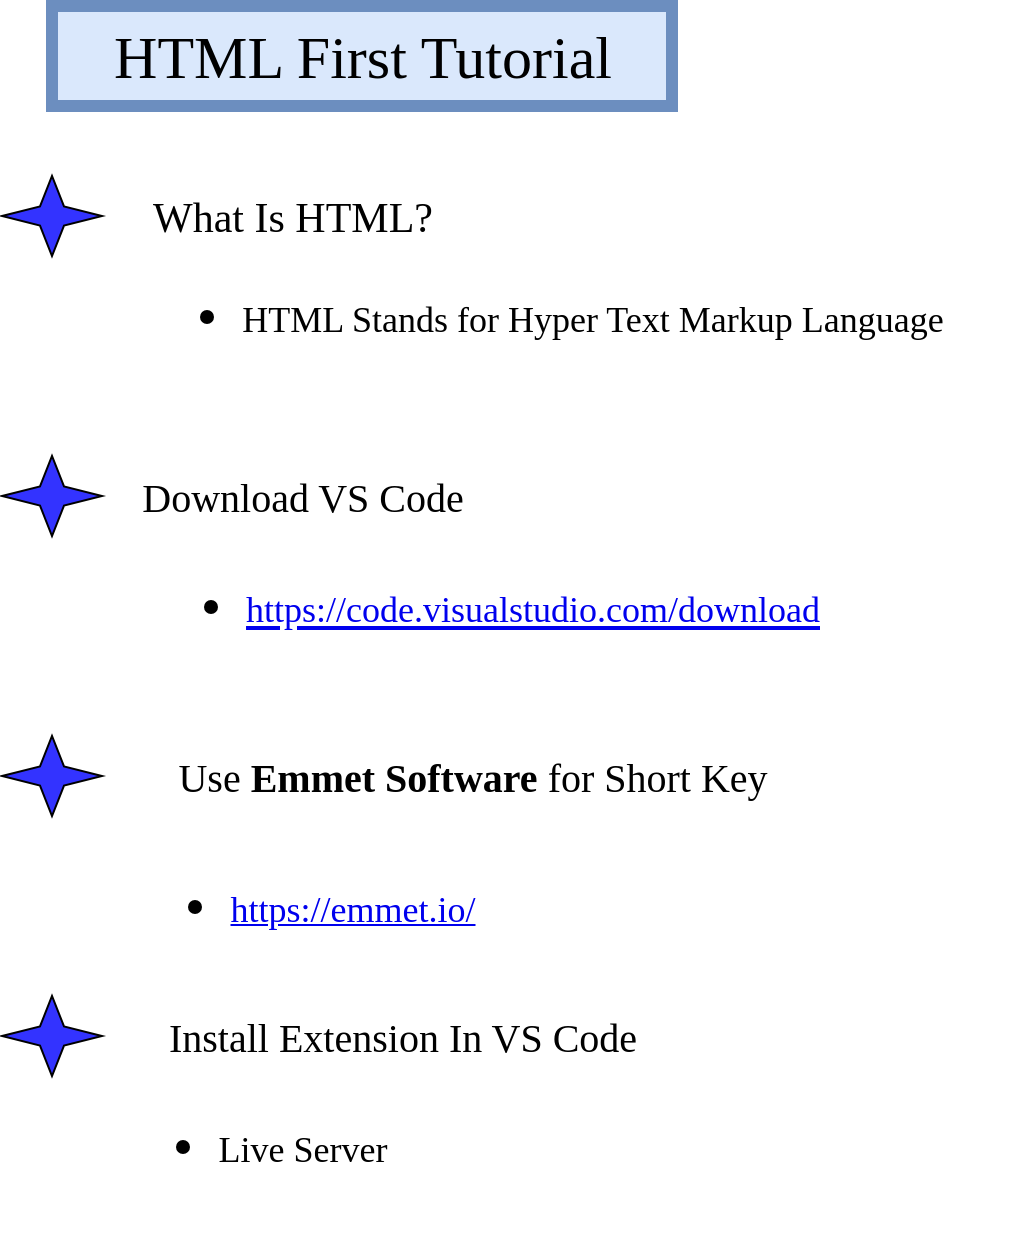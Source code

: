 <mxfile version="24.7.10">
  <diagram name="Page-1" id="IkVXpdRaMWaMDvUIDPMb">
    <mxGraphModel dx="1716" dy="529" grid="1" gridSize="10" guides="1" tooltips="1" connect="1" arrows="1" fold="1" page="1" pageScale="1" pageWidth="827" pageHeight="1169" math="0" shadow="0">
      <root>
        <mxCell id="0" />
        <mxCell id="1" parent="0" />
        <mxCell id="fuZWJDJsPdj-rpDP-LzW-1" value="&lt;font style=&quot;font-size: 30px;&quot;&gt;HTML First Tutorial&lt;/font&gt;" style="text;html=1;align=center;verticalAlign=middle;resizable=0;points=[];autosize=1;strokeColor=#6c8ebf;fillColor=#dae8fc;fontFamily=Comic Sans MS;strokeWidth=6;" vertex="1" parent="1">
          <mxGeometry x="-760" y="35" width="310" height="50" as="geometry" />
        </mxCell>
        <mxCell id="fuZWJDJsPdj-rpDP-LzW-15" value="&lt;font style=&quot;font-size: 21px;&quot;&gt;What Is HTML?&lt;/font&gt;" style="text;html=1;align=center;verticalAlign=middle;resizable=0;points=[];autosize=1;strokeColor=none;fillColor=none;fontFamily=Comic Sans MS;fontSize=24;fontColor=default;" vertex="1" parent="1">
          <mxGeometry x="-730" y="120" width="180" height="40" as="geometry" />
        </mxCell>
        <mxCell id="fuZWJDJsPdj-rpDP-LzW-22" value="" style="verticalLabelPosition=bottom;verticalAlign=top;html=1;shape=mxgraph.basic.4_point_star_2;dx=0.76;align=center;fontFamily=Comic Sans MS;fontSize=24;fontColor=default;autosize=1;resizable=0;fillColor=#3333FF;gradientColor=none;" vertex="1" parent="1">
          <mxGeometry x="-785" y="120" width="50" height="40" as="geometry" />
        </mxCell>
        <mxCell id="fuZWJDJsPdj-rpDP-LzW-25" value="&lt;ul&gt;&lt;li&gt;&lt;font style=&quot;font-size: 18px;&quot;&gt;HTML Stands for Hyper Text Markup Language&lt;/font&gt;&lt;/li&gt;&lt;/ul&gt;" style="text;html=1;align=center;verticalAlign=middle;resizable=0;points=[];autosize=1;strokeColor=none;fillColor=none;fontFamily=Comic Sans MS;fontSize=24;fontColor=default;horizontal=1;container=0;rounded=0;" vertex="1" parent="1">
          <mxGeometry x="-740" y="145" width="460" height="90" as="geometry" />
        </mxCell>
        <mxCell id="fuZWJDJsPdj-rpDP-LzW-32" value="&lt;font style=&quot;font-size: 20px;&quot;&gt;Download VS Code&lt;/font&gt;" style="text;html=1;align=center;verticalAlign=middle;resizable=0;points=[];autosize=1;strokeColor=none;fillColor=none;fontFamily=Comic Sans MS;fontSize=24;fontColor=default;" vertex="1" parent="1">
          <mxGeometry x="-730" y="260" width="190" height="40" as="geometry" />
        </mxCell>
        <mxCell id="fuZWJDJsPdj-rpDP-LzW-33" value="" style="verticalLabelPosition=bottom;verticalAlign=top;html=1;shape=mxgraph.basic.4_point_star_2;dx=0.76;align=center;fontFamily=Comic Sans MS;fontSize=24;fontColor=default;autosize=1;resizable=0;fillColor=#3333FF;gradientColor=none;" vertex="1" parent="1">
          <mxGeometry x="-785" y="260" width="50" height="40" as="geometry" />
        </mxCell>
        <mxCell id="fuZWJDJsPdj-rpDP-LzW-34" value="&lt;ul&gt;&lt;li&gt;&lt;a href=&quot;https://code.visualstudio.com/download&quot;&gt;&lt;font style=&quot;font-size: 18px;&quot;&gt;https://code.visualstudio.com/download&lt;/font&gt;&lt;/a&gt;&lt;/li&gt;&lt;/ul&gt;" style="text;html=1;align=center;verticalAlign=middle;resizable=0;points=[];autosize=1;strokeColor=none;fillColor=none;fontFamily=Comic Sans MS;fontSize=24;fontColor=default;" vertex="1" parent="1">
          <mxGeometry x="-740" y="290" width="400" height="90" as="geometry" />
        </mxCell>
        <mxCell id="fuZWJDJsPdj-rpDP-LzW-35" value="&lt;font style=&quot;font-size: 20px;&quot;&gt;Use &lt;b&gt;Emmet Software&lt;/b&gt; for Short Key&lt;/font&gt;" style="text;html=1;align=center;verticalAlign=middle;resizable=0;points=[];autosize=1;strokeColor=none;fillColor=none;fontFamily=Comic Sans MS;fontSize=24;fontColor=default;" vertex="1" parent="1">
          <mxGeometry x="-730" y="400" width="360" height="40" as="geometry" />
        </mxCell>
        <mxCell id="fuZWJDJsPdj-rpDP-LzW-36" value="" style="verticalLabelPosition=bottom;verticalAlign=top;html=1;shape=mxgraph.basic.4_point_star_2;dx=0.76;align=center;fontFamily=Comic Sans MS;fontSize=24;fontColor=default;autosize=1;resizable=0;fillColor=#3333FF;gradientColor=none;" vertex="1" parent="1">
          <mxGeometry x="-785" y="400" width="50" height="40" as="geometry" />
        </mxCell>
        <mxCell id="fuZWJDJsPdj-rpDP-LzW-39" value="&lt;div style=&quot;text-align: start;&quot;&gt;&lt;span style=&quot;background-color: initial; font-size: 0px;&quot;&gt;&lt;font face=&quot;monospace&quot; color=&quot;#ba0000&quot;&gt;https://emmet.io/&lt;/font&gt;&lt;/span&gt;&lt;/div&gt;" style="text;html=1;align=center;verticalAlign=middle;resizable=0;points=[];autosize=1;strokeColor=none;fillColor=none;fontFamily=Comic Sans MS;fontSize=24;fontColor=default;" vertex="1" parent="1">
          <mxGeometry x="-545" y="455" width="20" height="40" as="geometry" />
        </mxCell>
        <mxCell id="fuZWJDJsPdj-rpDP-LzW-40" value="&lt;ul&gt;&lt;li&gt;&lt;font style=&quot;font-size: 18px;&quot;&gt;&lt;a href=&quot;https://emmet.io/&quot;&gt;https://emmet.io/&lt;/a&gt;&lt;/font&gt;&lt;/li&gt;&lt;/ul&gt;" style="text;html=1;align=center;verticalAlign=middle;resizable=0;points=[];autosize=1;strokeColor=none;fillColor=none;fontFamily=Comic Sans MS;fontSize=24;fontColor=default;" vertex="1" parent="1">
          <mxGeometry x="-740" y="440" width="220" height="90" as="geometry" />
        </mxCell>
        <mxCell id="fuZWJDJsPdj-rpDP-LzW-41" value="&lt;span style=&quot;font-size: 20px;&quot;&gt;Install Extension In VS Code&lt;/span&gt;" style="text;html=1;align=center;verticalAlign=middle;resizable=0;points=[];autosize=1;strokeColor=none;fillColor=none;fontFamily=Comic Sans MS;fontSize=24;fontColor=default;" vertex="1" parent="1">
          <mxGeometry x="-730" y="530" width="290" height="40" as="geometry" />
        </mxCell>
        <mxCell id="fuZWJDJsPdj-rpDP-LzW-42" value="" style="verticalLabelPosition=bottom;verticalAlign=top;html=1;shape=mxgraph.basic.4_point_star_2;dx=0.76;align=center;fontFamily=Comic Sans MS;fontSize=24;fontColor=default;autosize=1;resizable=0;fillColor=#3333FF;gradientColor=none;" vertex="1" parent="1">
          <mxGeometry x="-785" y="530" width="50" height="40" as="geometry" />
        </mxCell>
        <mxCell id="fuZWJDJsPdj-rpDP-LzW-43" value="&lt;ul&gt;&lt;li&gt;&lt;font style=&quot;font-size: 18px;&quot;&gt;Live Server&lt;/font&gt;&lt;/li&gt;&lt;/ul&gt;" style="text;html=1;align=center;verticalAlign=middle;resizable=0;points=[];autosize=1;strokeColor=none;fillColor=none;fontFamily=Comic Sans MS;fontSize=24;fontColor=default;horizontal=1;container=0;rounded=0;" vertex="1" parent="1">
          <mxGeometry x="-735" y="560" width="160" height="90" as="geometry" />
        </mxCell>
      </root>
    </mxGraphModel>
  </diagram>
</mxfile>
